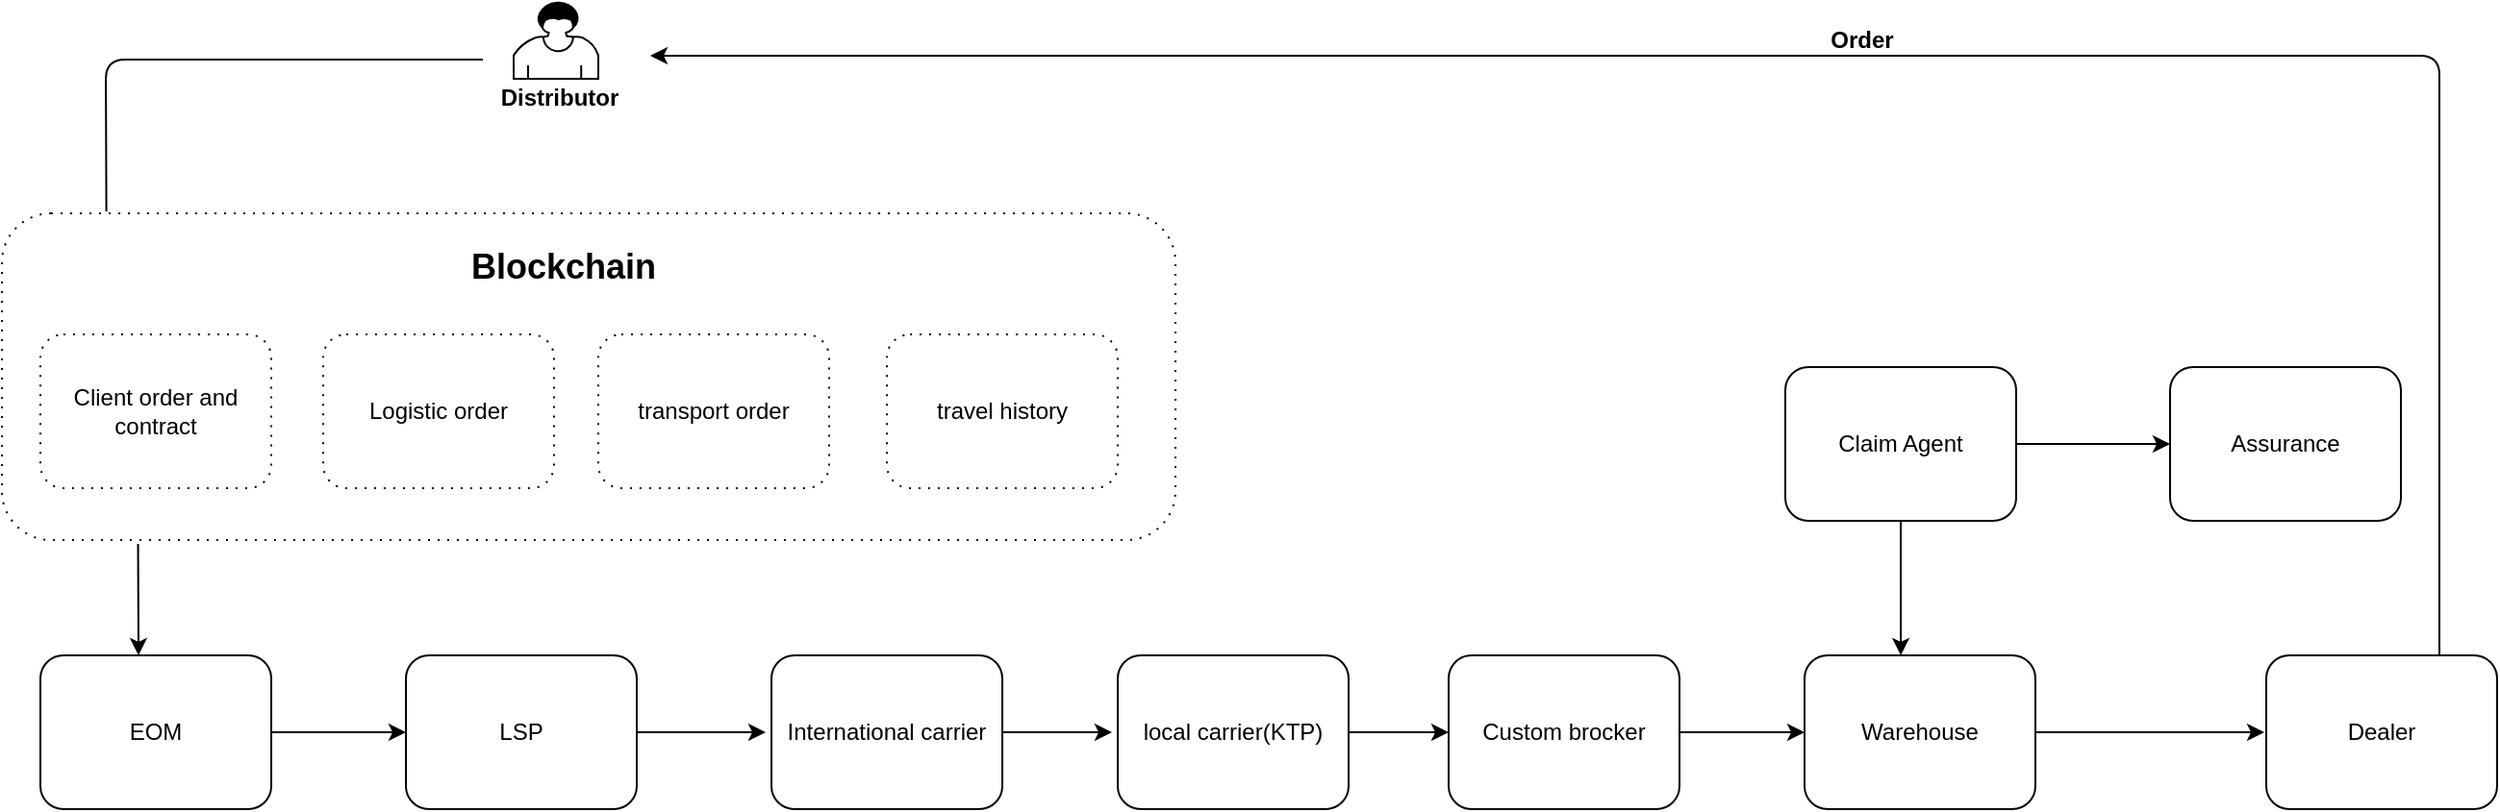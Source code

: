 <mxfile pages="1" version="11.2.1" type="github"><diagram id="-v9hKxmcb-OSyFzkY97w" name="Page-1"><mxGraphModel dx="1422" dy="796" grid="1" gridSize="10" guides="1" tooltips="1" connect="1" arrows="1" fold="1" page="1" pageScale="1" pageWidth="827" pageHeight="1169" math="0" shadow="0"><root><mxCell id="0"/><mxCell id="1" parent="0"/><mxCell id="JlUnl6TkopZCDUOXb_vi-17" value="" style="shape=ext;rounded=1;html=1;whiteSpace=wrap;dashed=1;dashPattern=1 4;" parent="1" vertex="1"><mxGeometry x="413" y="560" width="610" height="170" as="geometry"/></mxCell><mxCell id="JlUnl6TkopZCDUOXb_vi-18" value="&lt;b&gt;&lt;font style=&quot;font-size: 18px&quot;&gt;Blockchain&lt;/font&gt;&lt;/b&gt;" style="text;html=1;strokeColor=none;fillColor=none;align=center;verticalAlign=middle;whiteSpace=wrap;rounded=0;" parent="1" vertex="1"><mxGeometry x="655" y="564" width="100" height="47" as="geometry"/></mxCell><mxCell id="JlUnl6TkopZCDUOXb_vi-19" value="Client order and contract" style="shape=ext;rounded=1;html=1;whiteSpace=wrap;dashed=1;dashPattern=1 4;" parent="1" vertex="1"><mxGeometry x="433" y="623" width="120" height="80" as="geometry"/></mxCell><mxCell id="JlUnl6TkopZCDUOXb_vi-21" value="Logistic order" style="shape=ext;rounded=1;html=1;whiteSpace=wrap;dashed=1;dashPattern=1 4;" parent="1" vertex="1"><mxGeometry x="580" y="623" width="120" height="80" as="geometry"/></mxCell><mxCell id="JlUnl6TkopZCDUOXb_vi-22" value="transport order" style="shape=ext;rounded=1;html=1;whiteSpace=wrap;dashed=1;dashPattern=1 4;" parent="1" vertex="1"><mxGeometry x="723" y="623" width="120" height="80" as="geometry"/></mxCell><mxCell id="JlUnl6TkopZCDUOXb_vi-23" value="travel history" style="shape=ext;rounded=1;html=1;whiteSpace=wrap;dashed=1;dashPattern=1 4;" parent="1" vertex="1"><mxGeometry x="873" y="623" width="120" height="80" as="geometry"/></mxCell><mxCell id="JlUnl6TkopZCDUOXb_vi-24" value="" style="shape=mxgraph.bpmn.user_task;html=1;outlineConnect=0;" parent="1" vertex="1"><mxGeometry x="679" y="450" width="44" height="40" as="geometry"/></mxCell><mxCell id="JlUnl6TkopZCDUOXb_vi-25" value="&lt;b&gt;Distributor&lt;/b&gt;" style="text;html=1;strokeColor=none;fillColor=none;align=center;verticalAlign=middle;whiteSpace=wrap;rounded=0;" parent="1" vertex="1"><mxGeometry x="683" y="490" width="40" height="20" as="geometry"/></mxCell><mxCell id="JlUnl6TkopZCDUOXb_vi-30" value="" style="endArrow=none;html=1;exitX=0.089;exitY=-0.006;exitDx=0;exitDy=0;exitPerimeter=0;" parent="1" source="JlUnl6TkopZCDUOXb_vi-17" edge="1"><mxGeometry width="50" height="50" relative="1" as="geometry"><mxPoint x="443" y="530" as="sourcePoint"/><mxPoint x="663" y="480" as="targetPoint"/><Array as="points"><mxPoint x="467" y="480"/></Array></mxGeometry></mxCell><mxCell id="JlUnl6TkopZCDUOXb_vi-31" value="EOM" style="shape=ext;rounded=1;html=1;whiteSpace=wrap;" parent="1" vertex="1"><mxGeometry x="433" y="790" width="120" height="80" as="geometry"/></mxCell><mxCell id="JlUnl6TkopZCDUOXb_vi-32" value="LSP" style="shape=ext;rounded=1;html=1;whiteSpace=wrap;" parent="1" vertex="1"><mxGeometry x="623" y="790" width="120" height="80" as="geometry"/></mxCell><mxCell id="JlUnl6TkopZCDUOXb_vi-34" value="International carrier" style="shape=ext;rounded=1;html=1;whiteSpace=wrap;" parent="1" vertex="1"><mxGeometry x="813" y="790" width="120" height="80" as="geometry"/></mxCell><mxCell id="JlUnl6TkopZCDUOXb_vi-35" value="local carrier(KTP)" style="shape=ext;rounded=1;html=1;whiteSpace=wrap;" parent="1" vertex="1"><mxGeometry x="993" y="790" width="120" height="80" as="geometry"/></mxCell><mxCell id="JlUnl6TkopZCDUOXb_vi-36" value="Custom brocker" style="rounded=1;whiteSpace=wrap;html=1;" parent="1" vertex="1"><mxGeometry x="1165" y="790" width="120" height="80" as="geometry"/></mxCell><mxCell id="JlUnl6TkopZCDUOXb_vi-37" value="Warehouse" style="shape=ext;rounded=1;html=1;whiteSpace=wrap;" parent="1" vertex="1"><mxGeometry x="1350" y="790" width="120" height="80" as="geometry"/></mxCell><mxCell id="JlUnl6TkopZCDUOXb_vi-39" value="Dealer" style="shape=ext;rounded=1;html=1;whiteSpace=wrap;" parent="1" vertex="1"><mxGeometry x="1590" y="790" width="120" height="80" as="geometry"/></mxCell><mxCell id="JlUnl6TkopZCDUOXb_vi-40" value="" style="endArrow=classic;html=1;exitX=0.75;exitY=0;exitDx=0;exitDy=0;" parent="1" source="JlUnl6TkopZCDUOXb_vi-39" edge="1"><mxGeometry width="50" height="50" relative="1" as="geometry"><mxPoint x="1690" y="790" as="sourcePoint"/><mxPoint x="750" y="478" as="targetPoint"/><Array as="points"><mxPoint x="1680" y="478"/></Array></mxGeometry></mxCell><mxCell id="JlUnl6TkopZCDUOXb_vi-41" value="" style="endArrow=classic;html=1;exitX=0.116;exitY=1.012;exitDx=0;exitDy=0;exitPerimeter=0;" parent="1" source="JlUnl6TkopZCDUOXb_vi-17" edge="1"><mxGeometry width="50" height="50" relative="1" as="geometry"><mxPoint x="480" y="790" as="sourcePoint"/><mxPoint x="484" y="790" as="targetPoint"/></mxGeometry></mxCell><mxCell id="JlUnl6TkopZCDUOXb_vi-42" value="" style="endArrow=classic;html=1;entryX=0;entryY=0.5;entryDx=0;entryDy=0;" parent="1" source="JlUnl6TkopZCDUOXb_vi-31" target="JlUnl6TkopZCDUOXb_vi-32" edge="1"><mxGeometry width="50" height="50" relative="1" as="geometry"><mxPoint x="490" y="1030" as="sourcePoint"/><mxPoint x="540" y="980" as="targetPoint"/></mxGeometry></mxCell><mxCell id="JlUnl6TkopZCDUOXb_vi-43" value="" style="endArrow=classic;html=1;exitX=1;exitY=0.5;exitDx=0;exitDy=0;" parent="1" source="JlUnl6TkopZCDUOXb_vi-32" edge="1"><mxGeometry width="50" height="50" relative="1" as="geometry"><mxPoint x="760" y="870" as="sourcePoint"/><mxPoint x="810" y="830" as="targetPoint"/></mxGeometry></mxCell><mxCell id="JlUnl6TkopZCDUOXb_vi-44" value="" style="endArrow=classic;html=1;" parent="1" source="JlUnl6TkopZCDUOXb_vi-34" edge="1"><mxGeometry width="50" height="50" relative="1" as="geometry"><mxPoint x="933" y="880" as="sourcePoint"/><mxPoint x="990" y="830" as="targetPoint"/></mxGeometry></mxCell><mxCell id="JlUnl6TkopZCDUOXb_vi-45" value="" style="endArrow=classic;html=1;exitX=1;exitY=0.5;exitDx=0;exitDy=0;entryX=0;entryY=0.5;entryDx=0;entryDy=0;" parent="1" source="JlUnl6TkopZCDUOXb_vi-35" target="JlUnl6TkopZCDUOXb_vi-36" edge="1"><mxGeometry width="50" height="50" relative="1" as="geometry"><mxPoint x="1130" y="870" as="sourcePoint"/><mxPoint x="1180" y="820" as="targetPoint"/></mxGeometry></mxCell><mxCell id="JlUnl6TkopZCDUOXb_vi-46" value="" style="endArrow=classic;html=1;exitX=1;exitY=0.5;exitDx=0;exitDy=0;entryX=0;entryY=0.5;entryDx=0;entryDy=0;" parent="1" source="JlUnl6TkopZCDUOXb_vi-36" target="JlUnl6TkopZCDUOXb_vi-37" edge="1"><mxGeometry width="50" height="50" relative="1" as="geometry"><mxPoint x="1320" y="870" as="sourcePoint"/><mxPoint x="1370" y="820" as="targetPoint"/></mxGeometry></mxCell><mxCell id="JlUnl6TkopZCDUOXb_vi-47" value="Claim Agent" style="shape=ext;rounded=1;html=1;whiteSpace=wrap;" parent="1" vertex="1"><mxGeometry x="1340" y="640" width="120" height="80" as="geometry"/></mxCell><mxCell id="JlUnl6TkopZCDUOXb_vi-50" value="" style="endArrow=classic;html=1;exitX=0.5;exitY=1;exitDx=0;exitDy=0;entryX=0.417;entryY=0;entryDx=0;entryDy=0;entryPerimeter=0;" parent="1" source="JlUnl6TkopZCDUOXb_vi-47" target="JlUnl6TkopZCDUOXb_vi-37" edge="1"><mxGeometry width="50" height="50" relative="1" as="geometry"><mxPoint x="1430" y="780" as="sourcePoint"/><mxPoint x="1480" y="730" as="targetPoint"/></mxGeometry></mxCell><mxCell id="JlUnl6TkopZCDUOXb_vi-51" value="" style="endArrow=classic;html=1;exitX=1;exitY=0.5;exitDx=0;exitDy=0;" parent="1" source="JlUnl6TkopZCDUOXb_vi-37" edge="1"><mxGeometry width="50" height="50" relative="1" as="geometry"><mxPoint x="1510" y="910" as="sourcePoint"/><mxPoint x="1589" y="830" as="targetPoint"/></mxGeometry></mxCell><mxCell id="JlUnl6TkopZCDUOXb_vi-52" value="Assurance" style="shape=ext;rounded=1;html=1;whiteSpace=wrap;" parent="1" vertex="1"><mxGeometry x="1540" y="640" width="120" height="80" as="geometry"/></mxCell><mxCell id="JlUnl6TkopZCDUOXb_vi-53" value="" style="endArrow=classic;html=1;entryX=0;entryY=0.5;entryDx=0;entryDy=0;" parent="1" source="JlUnl6TkopZCDUOXb_vi-47" target="JlUnl6TkopZCDUOXb_vi-52" edge="1"><mxGeometry width="50" height="50" relative="1" as="geometry"><mxPoint x="1470" y="720" as="sourcePoint"/><mxPoint x="1520" y="670" as="targetPoint"/></mxGeometry></mxCell><mxCell id="JlUnl6TkopZCDUOXb_vi-56" value="&lt;b&gt;Order&lt;/b&gt;" style="text;html=1;strokeColor=none;fillColor=none;align=center;verticalAlign=middle;whiteSpace=wrap;rounded=0;" parent="1" vertex="1"><mxGeometry x="1360" y="460" width="40" height="20" as="geometry"/></mxCell></root></mxGraphModel></diagram></mxfile>